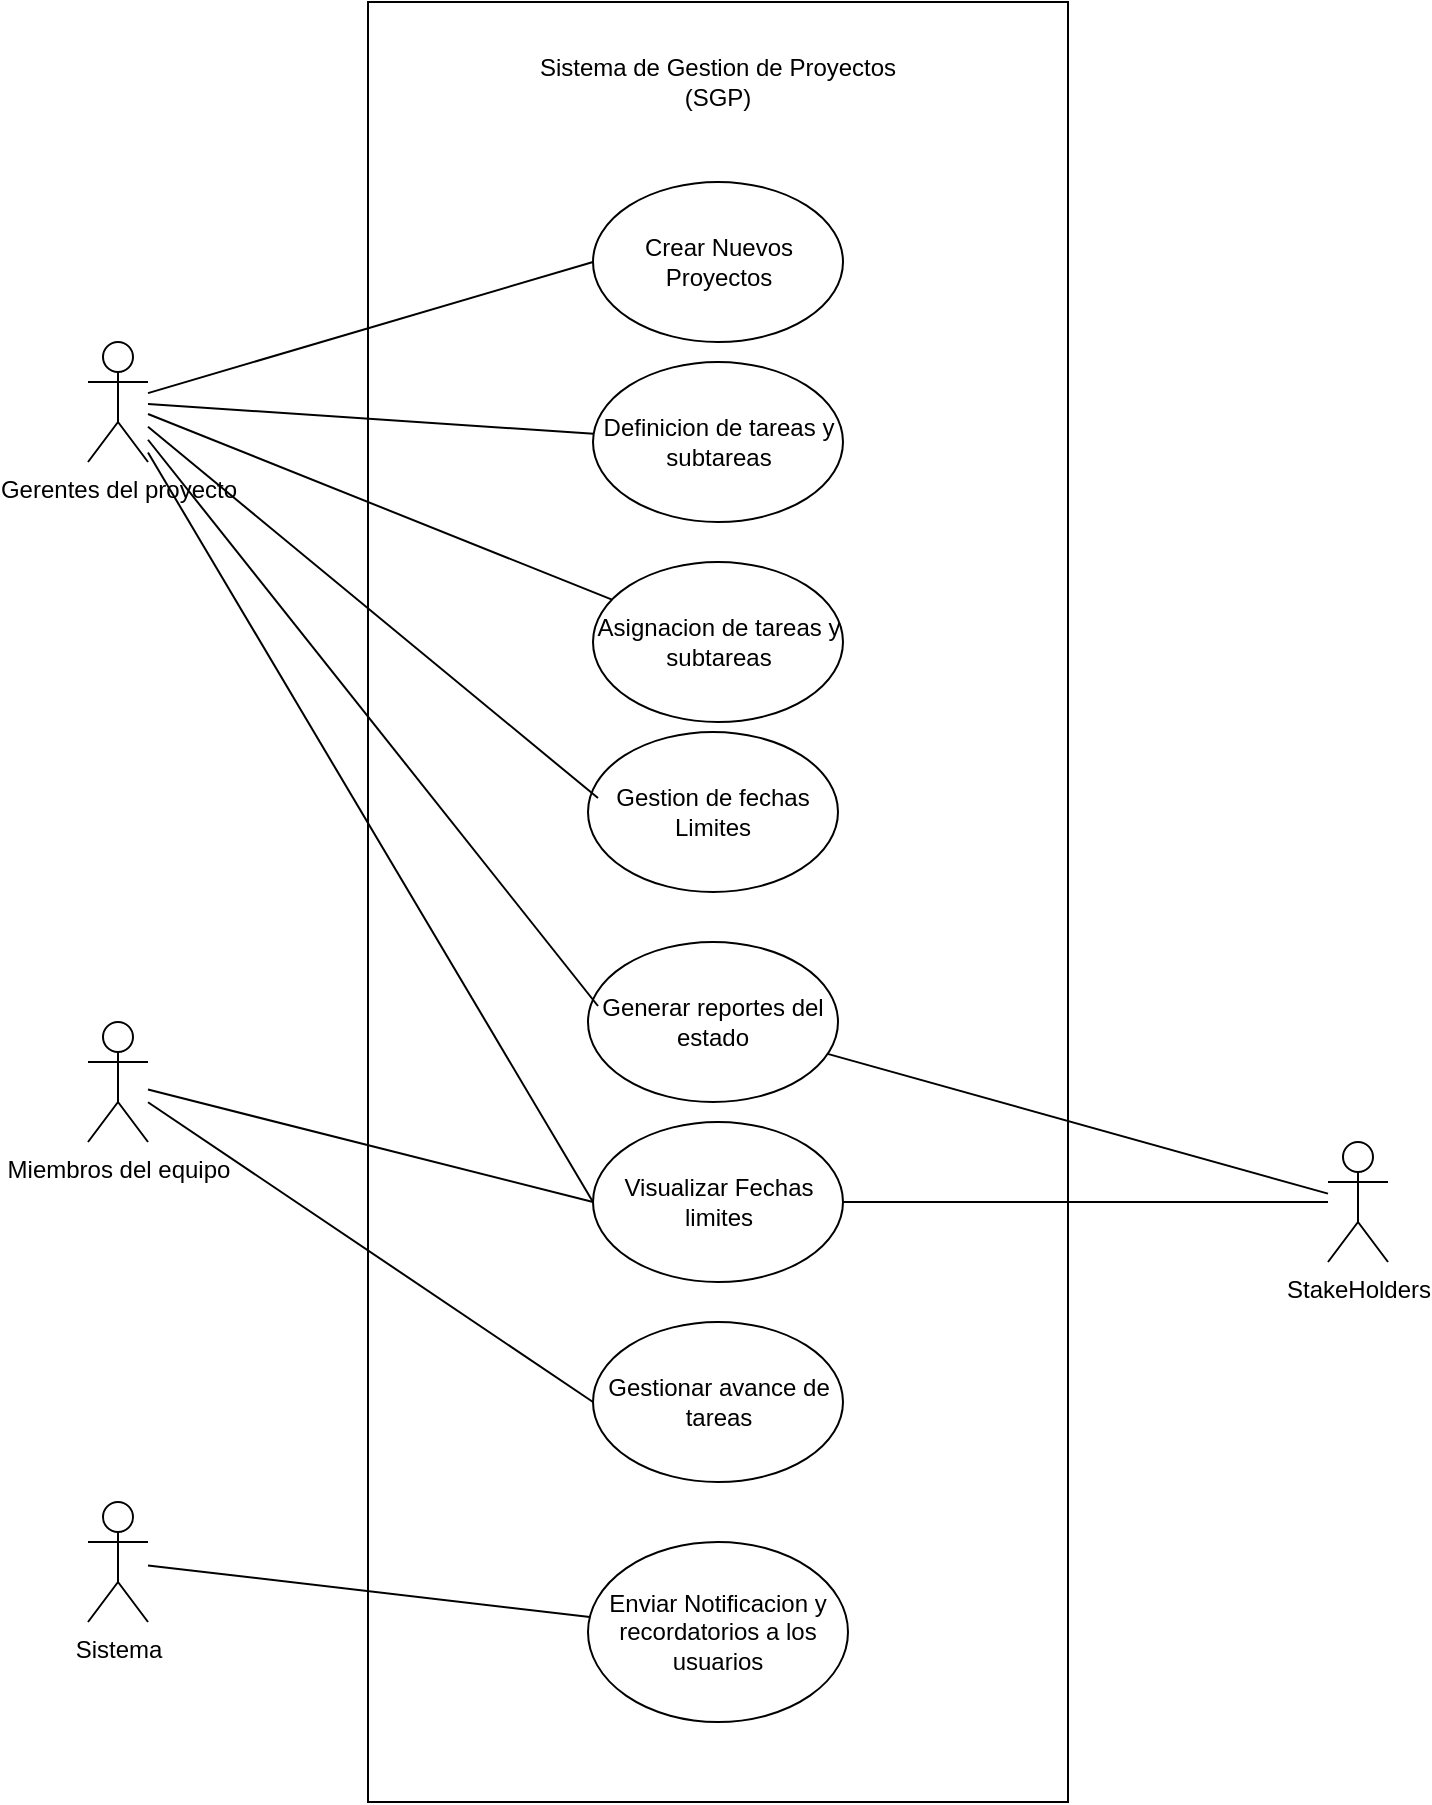 <mxfile version="24.7.6">
  <diagram name="Página-1" id="3sSHPu7qVtqLJ2lTmtkI">
    <mxGraphModel dx="1793" dy="965" grid="1" gridSize="10" guides="1" tooltips="1" connect="1" arrows="1" fold="1" page="1" pageScale="1" pageWidth="827" pageHeight="1169" math="0" shadow="0">
      <root>
        <mxCell id="0" />
        <mxCell id="1" parent="0" />
        <mxCell id="e_LelnbhpxfIbGNhD0iw-1" value="" style="rounded=0;whiteSpace=wrap;html=1;" vertex="1" parent="1">
          <mxGeometry x="260" y="180" width="350" height="900" as="geometry" />
        </mxCell>
        <mxCell id="e_LelnbhpxfIbGNhD0iw-2" value="Sistema de Gestion de Proyectos (SGP)" style="text;html=1;align=center;verticalAlign=middle;whiteSpace=wrap;rounded=0;" vertex="1" parent="1">
          <mxGeometry x="335" y="190" width="200" height="60" as="geometry" />
        </mxCell>
        <mxCell id="e_LelnbhpxfIbGNhD0iw-3" value="Gerentes del proyecto" style="shape=umlActor;verticalLabelPosition=bottom;verticalAlign=top;html=1;outlineConnect=0;" vertex="1" parent="1">
          <mxGeometry x="120" y="350" width="30" height="60" as="geometry" />
        </mxCell>
        <mxCell id="e_LelnbhpxfIbGNhD0iw-4" value="Crear Nuevos Proyectos" style="ellipse;whiteSpace=wrap;html=1;" vertex="1" parent="1">
          <mxGeometry x="372.5" y="270" width="125" height="80" as="geometry" />
        </mxCell>
        <mxCell id="e_LelnbhpxfIbGNhD0iw-5" value="" style="endArrow=none;html=1;rounded=0;entryX=0;entryY=0.5;entryDx=0;entryDy=0;" edge="1" parent="1" source="e_LelnbhpxfIbGNhD0iw-3" target="e_LelnbhpxfIbGNhD0iw-4">
          <mxGeometry width="50" height="50" relative="1" as="geometry">
            <mxPoint x="390" y="520" as="sourcePoint" />
            <mxPoint x="440" y="470" as="targetPoint" />
          </mxGeometry>
        </mxCell>
        <mxCell id="e_LelnbhpxfIbGNhD0iw-6" value="Definicion de tareas y subtareas" style="ellipse;whiteSpace=wrap;html=1;" vertex="1" parent="1">
          <mxGeometry x="372.5" y="360" width="125" height="80" as="geometry" />
        </mxCell>
        <mxCell id="e_LelnbhpxfIbGNhD0iw-7" value="" style="endArrow=none;html=1;rounded=0;" edge="1" parent="1" source="e_LelnbhpxfIbGNhD0iw-3" target="e_LelnbhpxfIbGNhD0iw-6">
          <mxGeometry width="50" height="50" relative="1" as="geometry">
            <mxPoint x="210" y="375" as="sourcePoint" />
            <mxPoint x="390" y="320" as="targetPoint" />
          </mxGeometry>
        </mxCell>
        <mxCell id="e_LelnbhpxfIbGNhD0iw-9" value="Asignacion de tareas y subtareas" style="ellipse;whiteSpace=wrap;html=1;" vertex="1" parent="1">
          <mxGeometry x="372.5" y="460" width="125" height="80" as="geometry" />
        </mxCell>
        <mxCell id="e_LelnbhpxfIbGNhD0iw-10" value="" style="endArrow=none;html=1;rounded=0;" edge="1" parent="1" source="e_LelnbhpxfIbGNhD0iw-3" target="e_LelnbhpxfIbGNhD0iw-9">
          <mxGeometry width="50" height="50" relative="1" as="geometry">
            <mxPoint x="390" y="520" as="sourcePoint" />
            <mxPoint x="440" y="470" as="targetPoint" />
          </mxGeometry>
        </mxCell>
        <mxCell id="e_LelnbhpxfIbGNhD0iw-11" value="Gestion de fechas Limites" style="ellipse;whiteSpace=wrap;html=1;" vertex="1" parent="1">
          <mxGeometry x="370" y="545" width="125" height="80" as="geometry" />
        </mxCell>
        <mxCell id="e_LelnbhpxfIbGNhD0iw-12" value="" style="endArrow=none;html=1;rounded=0;entryX=0.04;entryY=0.413;entryDx=0;entryDy=0;entryPerimeter=0;" edge="1" parent="1" source="e_LelnbhpxfIbGNhD0iw-3" target="e_LelnbhpxfIbGNhD0iw-11">
          <mxGeometry width="50" height="50" relative="1" as="geometry">
            <mxPoint x="390" y="420" as="sourcePoint" />
            <mxPoint x="440" y="370" as="targetPoint" />
          </mxGeometry>
        </mxCell>
        <mxCell id="e_LelnbhpxfIbGNhD0iw-13" value="Visualizar Fechas limites" style="ellipse;whiteSpace=wrap;html=1;" vertex="1" parent="1">
          <mxGeometry x="372.5" y="740" width="125" height="80" as="geometry" />
        </mxCell>
        <mxCell id="e_LelnbhpxfIbGNhD0iw-14" value="Miembros del equipo" style="shape=umlActor;verticalLabelPosition=bottom;verticalAlign=top;html=1;outlineConnect=0;" vertex="1" parent="1">
          <mxGeometry x="120" y="690" width="30" height="60" as="geometry" />
        </mxCell>
        <mxCell id="e_LelnbhpxfIbGNhD0iw-15" value="StakeHolders" style="shape=umlActor;verticalLabelPosition=bottom;verticalAlign=top;html=1;outlineConnect=0;" vertex="1" parent="1">
          <mxGeometry x="740" y="750" width="30" height="60" as="geometry" />
        </mxCell>
        <mxCell id="e_LelnbhpxfIbGNhD0iw-18" value="" style="endArrow=none;html=1;rounded=0;" edge="1" parent="1" source="e_LelnbhpxfIbGNhD0iw-13" target="e_LelnbhpxfIbGNhD0iw-15">
          <mxGeometry width="50" height="50" relative="1" as="geometry">
            <mxPoint x="545" y="730" as="sourcePoint" />
            <mxPoint x="770" y="916" as="targetPoint" />
          </mxGeometry>
        </mxCell>
        <mxCell id="e_LelnbhpxfIbGNhD0iw-19" value="" style="endArrow=none;html=1;rounded=0;entryX=0;entryY=0.5;entryDx=0;entryDy=0;" edge="1" parent="1" source="e_LelnbhpxfIbGNhD0iw-14" target="e_LelnbhpxfIbGNhD0iw-13">
          <mxGeometry width="50" height="50" relative="1" as="geometry">
            <mxPoint x="502" y="706" as="sourcePoint" />
            <mxPoint x="750" y="776" as="targetPoint" />
          </mxGeometry>
        </mxCell>
        <mxCell id="e_LelnbhpxfIbGNhD0iw-20" value="" style="endArrow=none;html=1;rounded=0;entryX=0;entryY=0.5;entryDx=0;entryDy=0;" edge="1" parent="1" source="e_LelnbhpxfIbGNhD0iw-3" target="e_LelnbhpxfIbGNhD0iw-13">
          <mxGeometry width="50" height="50" relative="1" as="geometry">
            <mxPoint x="160" y="402" as="sourcePoint" />
            <mxPoint x="385" y="588" as="targetPoint" />
          </mxGeometry>
        </mxCell>
        <mxCell id="e_LelnbhpxfIbGNhD0iw-21" value="Generar reportes del estado" style="ellipse;whiteSpace=wrap;html=1;" vertex="1" parent="1">
          <mxGeometry x="370" y="650" width="125" height="80" as="geometry" />
        </mxCell>
        <mxCell id="e_LelnbhpxfIbGNhD0iw-22" value="" style="endArrow=none;html=1;rounded=0;entryX=0.04;entryY=0.4;entryDx=0;entryDy=0;entryPerimeter=0;" edge="1" parent="1" source="e_LelnbhpxfIbGNhD0iw-3" target="e_LelnbhpxfIbGNhD0iw-21">
          <mxGeometry width="50" height="50" relative="1" as="geometry">
            <mxPoint x="160" y="415" as="sourcePoint" />
            <mxPoint x="383" y="790" as="targetPoint" />
          </mxGeometry>
        </mxCell>
        <mxCell id="e_LelnbhpxfIbGNhD0iw-23" value="" style="endArrow=none;html=1;rounded=0;" edge="1" parent="1" source="e_LelnbhpxfIbGNhD0iw-21" target="e_LelnbhpxfIbGNhD0iw-15">
          <mxGeometry width="50" height="50" relative="1" as="geometry">
            <mxPoint x="508" y="790" as="sourcePoint" />
            <mxPoint x="750" y="790" as="targetPoint" />
          </mxGeometry>
        </mxCell>
        <mxCell id="e_LelnbhpxfIbGNhD0iw-25" value="Sistema" style="shape=umlActor;verticalLabelPosition=bottom;verticalAlign=top;html=1;outlineConnect=0;direction=east;" vertex="1" parent="1">
          <mxGeometry x="120" y="930" width="30" height="60" as="geometry" />
        </mxCell>
        <mxCell id="e_LelnbhpxfIbGNhD0iw-26" value="Enviar Notificacion y recordatorios a los usuarios" style="ellipse;whiteSpace=wrap;html=1;" vertex="1" parent="1">
          <mxGeometry x="370" y="950" width="130" height="90" as="geometry" />
        </mxCell>
        <mxCell id="e_LelnbhpxfIbGNhD0iw-27" value="" style="endArrow=none;html=1;rounded=0;" edge="1" parent="1" source="e_LelnbhpxfIbGNhD0iw-25" target="e_LelnbhpxfIbGNhD0iw-26">
          <mxGeometry width="50" height="50" relative="1" as="geometry">
            <mxPoint x="160" y="734" as="sourcePoint" />
            <mxPoint x="383" y="790" as="targetPoint" />
          </mxGeometry>
        </mxCell>
        <mxCell id="e_LelnbhpxfIbGNhD0iw-28" value="Gestionar avance de tareas" style="ellipse;whiteSpace=wrap;html=1;" vertex="1" parent="1">
          <mxGeometry x="372.5" y="840" width="125" height="80" as="geometry" />
        </mxCell>
        <mxCell id="e_LelnbhpxfIbGNhD0iw-29" value="" style="endArrow=none;html=1;rounded=0;entryX=0;entryY=0.5;entryDx=0;entryDy=0;" edge="1" parent="1" source="e_LelnbhpxfIbGNhD0iw-14" target="e_LelnbhpxfIbGNhD0iw-28">
          <mxGeometry width="50" height="50" relative="1" as="geometry">
            <mxPoint x="160" y="734" as="sourcePoint" />
            <mxPoint x="383" y="790" as="targetPoint" />
          </mxGeometry>
        </mxCell>
      </root>
    </mxGraphModel>
  </diagram>
</mxfile>
